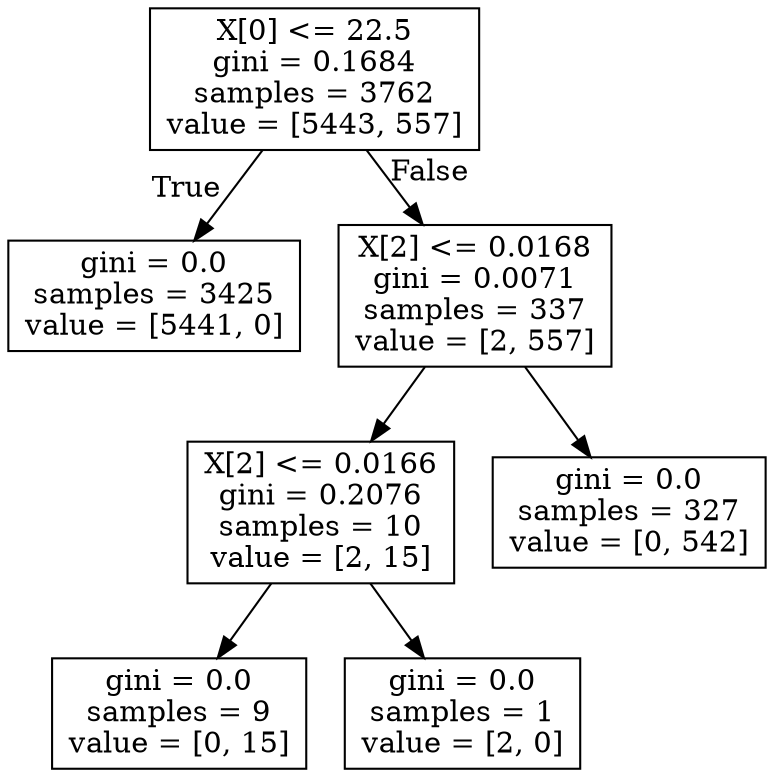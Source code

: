 digraph Tree {
node [shape=box] ;
0 [label="X[0] <= 22.5\ngini = 0.1684\nsamples = 3762\nvalue = [5443, 557]"] ;
1 [label="gini = 0.0\nsamples = 3425\nvalue = [5441, 0]"] ;
0 -> 1 [labeldistance=2.5, labelangle=45, headlabel="True"] ;
2 [label="X[2] <= 0.0168\ngini = 0.0071\nsamples = 337\nvalue = [2, 557]"] ;
0 -> 2 [labeldistance=2.5, labelangle=-45, headlabel="False"] ;
3 [label="X[2] <= 0.0166\ngini = 0.2076\nsamples = 10\nvalue = [2, 15]"] ;
2 -> 3 ;
4 [label="gini = 0.0\nsamples = 9\nvalue = [0, 15]"] ;
3 -> 4 ;
5 [label="gini = 0.0\nsamples = 1\nvalue = [2, 0]"] ;
3 -> 5 ;
6 [label="gini = 0.0\nsamples = 327\nvalue = [0, 542]"] ;
2 -> 6 ;
}